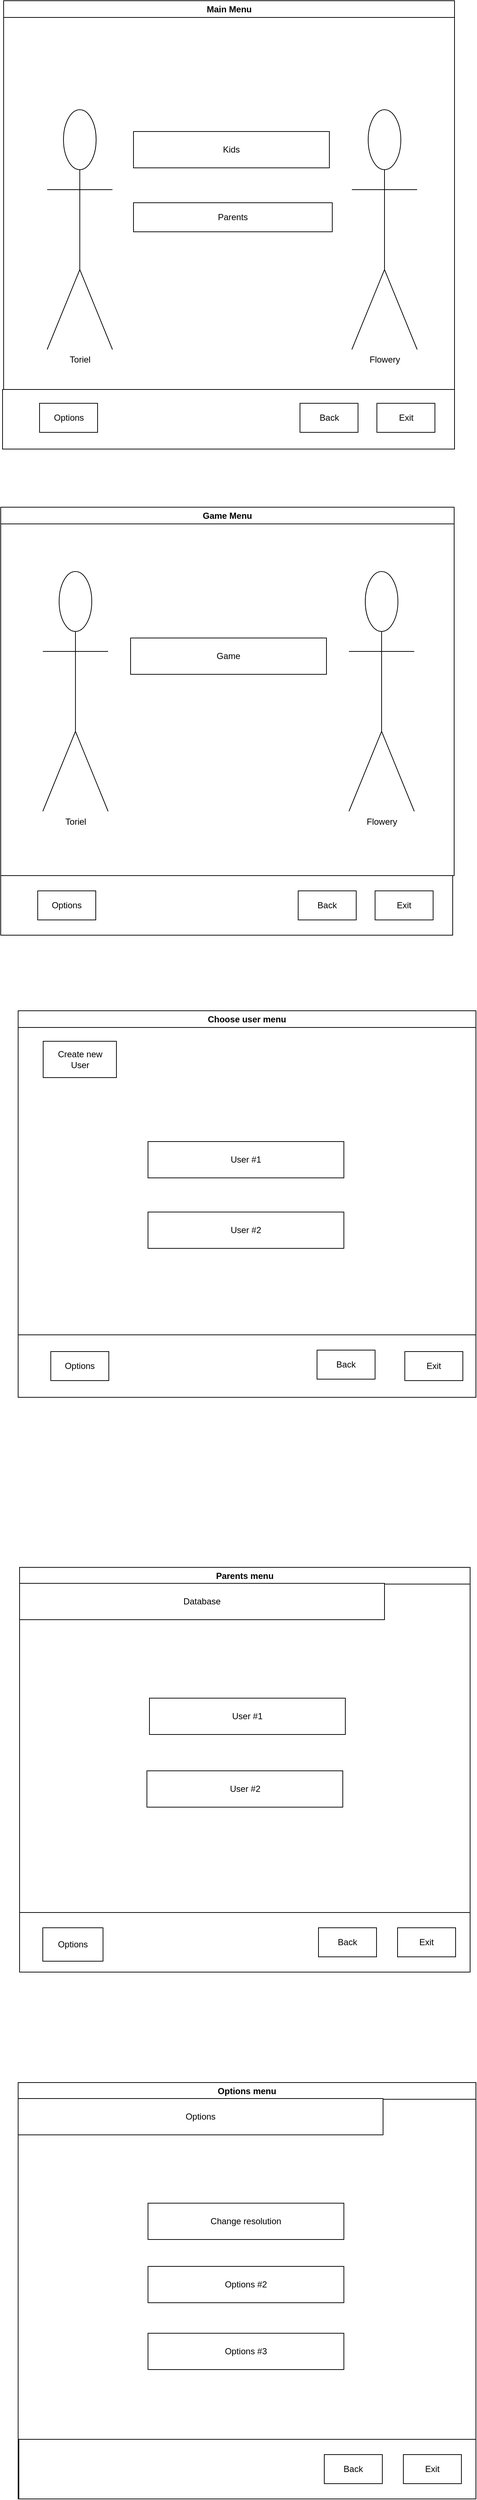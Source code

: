 <mxfile version="21.2.1" type="github">
  <diagram name="Page-1" id="5ImCMWsDfqsMPT0lLU2O">
    <mxGraphModel dx="1251" dy="623" grid="0" gridSize="10" guides="1" tooltips="1" connect="1" arrows="1" fold="1" page="0" pageScale="1" pageWidth="827" pageHeight="1169" math="0" shadow="0">
      <root>
        <mxCell id="0" />
        <mxCell id="1" parent="0" />
        <mxCell id="cS1CvEWXWD7R67V5tDuO-1" value="Parents menu" style="swimlane;whiteSpace=wrap;html=1;startSize=23;" parent="1" vertex="1">
          <mxGeometry x="142" y="2206" width="621" height="557" as="geometry" />
        </mxCell>
        <mxCell id="cS1CvEWXWD7R67V5tDuO-4" value="User #1" style="rounded=0;whiteSpace=wrap;html=1;" parent="cS1CvEWXWD7R67V5tDuO-1" vertex="1">
          <mxGeometry x="179" y="180" width="270" height="50" as="geometry" />
        </mxCell>
        <mxCell id="uaRZ75_YdFZ8eCV1_juL-22" value="" style="whiteSpace=wrap;html=1;" vertex="1" parent="cS1CvEWXWD7R67V5tDuO-1">
          <mxGeometry y="475" width="621" height="82" as="geometry" />
        </mxCell>
        <mxCell id="cS1CvEWXWD7R67V5tDuO-6" value="Options" style="rounded=0;whiteSpace=wrap;html=1;" parent="cS1CvEWXWD7R67V5tDuO-1" vertex="1">
          <mxGeometry x="32" y="496" width="83" height="46" as="geometry" />
        </mxCell>
        <mxCell id="uaRZ75_YdFZ8eCV1_juL-9" value="Database" style="rounded=0;whiteSpace=wrap;html=1;" vertex="1" parent="cS1CvEWXWD7R67V5tDuO-1">
          <mxGeometry y="22" width="503" height="50" as="geometry" />
        </mxCell>
        <mxCell id="uaRZ75_YdFZ8eCV1_juL-24" value="Back" style="rounded=0;whiteSpace=wrap;html=1;" vertex="1" parent="cS1CvEWXWD7R67V5tDuO-1">
          <mxGeometry x="412" y="496" width="80" height="40" as="geometry" />
        </mxCell>
        <mxCell id="uaRZ75_YdFZ8eCV1_juL-25" value="Exit" style="rounded=0;whiteSpace=wrap;html=1;" vertex="1" parent="cS1CvEWXWD7R67V5tDuO-1">
          <mxGeometry x="521" y="496" width="80" height="40" as="geometry" />
        </mxCell>
        <mxCell id="uaRZ75_YdFZ8eCV1_juL-26" value="User #2" style="rounded=0;whiteSpace=wrap;html=1;" vertex="1" parent="cS1CvEWXWD7R67V5tDuO-1">
          <mxGeometry x="175.5" y="280" width="270" height="50" as="geometry" />
        </mxCell>
        <mxCell id="WSjUhqkRepHEri01gwYH-1" value="Main Menu" style="swimlane;whiteSpace=wrap;html=1;" parent="1" vertex="1">
          <mxGeometry x="120" y="50" width="621.5" height="617" as="geometry" />
        </mxCell>
        <mxCell id="WSjUhqkRepHEri01gwYH-3" value="Toriel" style="shape=umlActor;verticalLabelPosition=bottom;verticalAlign=top;html=1;outlineConnect=0;" parent="WSjUhqkRepHEri01gwYH-1" vertex="1">
          <mxGeometry x="60" y="150" width="90" height="330" as="geometry" />
        </mxCell>
        <mxCell id="WSjUhqkRepHEri01gwYH-4" value="Flowery" style="shape=umlActor;verticalLabelPosition=bottom;verticalAlign=top;html=1;outlineConnect=0;" parent="WSjUhqkRepHEri01gwYH-1" vertex="1">
          <mxGeometry x="480" y="150" width="90" height="330" as="geometry" />
        </mxCell>
        <mxCell id="WSjUhqkRepHEri01gwYH-6" value="Kids" style="rounded=0;whiteSpace=wrap;html=1;" parent="WSjUhqkRepHEri01gwYH-1" vertex="1">
          <mxGeometry x="179" y="180" width="270" height="50" as="geometry" />
        </mxCell>
        <mxCell id="WSjUhqkRepHEri01gwYH-7" value="Parents" style="rounded=0;whiteSpace=wrap;html=1;" parent="WSjUhqkRepHEri01gwYH-1" vertex="1">
          <mxGeometry x="179" y="278" width="274" height="40" as="geometry" />
        </mxCell>
        <mxCell id="uaRZ75_YdFZ8eCV1_juL-10" value="" style="whiteSpace=wrap;html=1;" vertex="1" parent="WSjUhqkRepHEri01gwYH-1">
          <mxGeometry x="-1.5" y="535" width="623" height="82" as="geometry" />
        </mxCell>
        <mxCell id="uaRZ75_YdFZ8eCV1_juL-11" value="Options" style="rounded=0;whiteSpace=wrap;html=1;" vertex="1" parent="WSjUhqkRepHEri01gwYH-1">
          <mxGeometry x="49.5" y="554" width="80" height="40" as="geometry" />
        </mxCell>
        <mxCell id="uaRZ75_YdFZ8eCV1_juL-12" value="Back" style="rounded=0;whiteSpace=wrap;html=1;" vertex="1" parent="WSjUhqkRepHEri01gwYH-1">
          <mxGeometry x="408.5" y="554" width="80" height="40" as="geometry" />
        </mxCell>
        <mxCell id="uaRZ75_YdFZ8eCV1_juL-13" value="Exit" style="rounded=0;whiteSpace=wrap;html=1;" vertex="1" parent="WSjUhqkRepHEri01gwYH-1">
          <mxGeometry x="514.5" y="554" width="80" height="40" as="geometry" />
        </mxCell>
        <mxCell id="CVgGsUyU9AzUb1GFzr-s-1" value="Game Menu" style="swimlane;whiteSpace=wrap;html=1;startSize=23;" parent="1" vertex="1">
          <mxGeometry x="116" y="747" width="625" height="507" as="geometry" />
        </mxCell>
        <mxCell id="CVgGsUyU9AzUb1GFzr-s-2" value="Toriel" style="shape=umlActor;verticalLabelPosition=bottom;verticalAlign=top;html=1;outlineConnect=0;" parent="CVgGsUyU9AzUb1GFzr-s-1" vertex="1">
          <mxGeometry x="58" y="88.5" width="90" height="330" as="geometry" />
        </mxCell>
        <mxCell id="CVgGsUyU9AzUb1GFzr-s-3" value="Flowery" style="shape=umlActor;verticalLabelPosition=bottom;verticalAlign=top;html=1;outlineConnect=0;" parent="CVgGsUyU9AzUb1GFzr-s-1" vertex="1">
          <mxGeometry x="480" y="88.5" width="90" height="330" as="geometry" />
        </mxCell>
        <mxCell id="CVgGsUyU9AzUb1GFzr-s-4" value="Game" style="rounded=0;whiteSpace=wrap;html=1;" parent="CVgGsUyU9AzUb1GFzr-s-1" vertex="1">
          <mxGeometry x="179" y="180" width="270" height="50" as="geometry" />
        </mxCell>
        <mxCell id="CVgGsUyU9AzUb1GFzr-s-6" value="Choose user menu" style="swimlane;whiteSpace=wrap;html=1;startSize=23;" parent="1" vertex="1">
          <mxGeometry x="140" y="1440" width="631" height="532" as="geometry" />
        </mxCell>
        <mxCell id="CVgGsUyU9AzUb1GFzr-s-9" value="User #1" style="rounded=0;whiteSpace=wrap;html=1;" parent="CVgGsUyU9AzUb1GFzr-s-6" vertex="1">
          <mxGeometry x="179" y="180" width="270" height="50" as="geometry" />
        </mxCell>
        <mxCell id="CVgGsUyU9AzUb1GFzr-s-16" value="User #2" style="rounded=0;whiteSpace=wrap;html=1;" parent="CVgGsUyU9AzUb1GFzr-s-6" vertex="1">
          <mxGeometry x="179" y="277" width="270" height="50" as="geometry" />
        </mxCell>
        <mxCell id="uaRZ75_YdFZ8eCV1_juL-4" value="" style="whiteSpace=wrap;html=1;" vertex="1" parent="CVgGsUyU9AzUb1GFzr-s-6">
          <mxGeometry y="446" width="631" height="86" as="geometry" />
        </mxCell>
        <mxCell id="uaRZ75_YdFZ8eCV1_juL-5" value="Options" style="rounded=0;whiteSpace=wrap;html=1;" vertex="1" parent="CVgGsUyU9AzUb1GFzr-s-6">
          <mxGeometry x="45" y="469" width="80" height="40" as="geometry" />
        </mxCell>
        <mxCell id="uaRZ75_YdFZ8eCV1_juL-6" value="Back" style="rounded=0;whiteSpace=wrap;html=1;" vertex="1" parent="CVgGsUyU9AzUb1GFzr-s-6">
          <mxGeometry x="412" y="467" width="80" height="40" as="geometry" />
        </mxCell>
        <mxCell id="uaRZ75_YdFZ8eCV1_juL-7" value="Exit" style="rounded=0;whiteSpace=wrap;html=1;" vertex="1" parent="CVgGsUyU9AzUb1GFzr-s-6">
          <mxGeometry x="533" y="469" width="80" height="40" as="geometry" />
        </mxCell>
        <mxCell id="uaRZ75_YdFZ8eCV1_juL-8" value="&lt;div&gt;Create new&lt;/div&gt;&lt;div&gt;User&lt;br&gt;&lt;/div&gt;" style="rounded=0;whiteSpace=wrap;html=1;" vertex="1" parent="CVgGsUyU9AzUb1GFzr-s-6">
          <mxGeometry x="34.5" y="42" width="101" height="50" as="geometry" />
        </mxCell>
        <mxCell id="uaRZ75_YdFZ8eCV1_juL-14" value="Options menu" style="swimlane;whiteSpace=wrap;html=1;startSize=23;" vertex="1" parent="1">
          <mxGeometry x="140" y="2915" width="631" height="573" as="geometry" />
        </mxCell>
        <mxCell id="uaRZ75_YdFZ8eCV1_juL-17" value="Options" style="rounded=0;whiteSpace=wrap;html=1;" vertex="1" parent="uaRZ75_YdFZ8eCV1_juL-14">
          <mxGeometry y="22" width="503" height="50" as="geometry" />
        </mxCell>
        <mxCell id="uaRZ75_YdFZ8eCV1_juL-30" value="" style="whiteSpace=wrap;html=1;" vertex="1" parent="uaRZ75_YdFZ8eCV1_juL-14">
          <mxGeometry x="1" y="491" width="630" height="82" as="geometry" />
        </mxCell>
        <mxCell id="uaRZ75_YdFZ8eCV1_juL-33" value="" style="group" vertex="1" connectable="0" parent="uaRZ75_YdFZ8eCV1_juL-14">
          <mxGeometry x="179" y="166" width="432" height="386" as="geometry" />
        </mxCell>
        <mxCell id="uaRZ75_YdFZ8eCV1_juL-15" value="Change resolution" style="rounded=0;whiteSpace=wrap;html=1;" vertex="1" parent="uaRZ75_YdFZ8eCV1_juL-33">
          <mxGeometry width="270" height="50" as="geometry" />
        </mxCell>
        <mxCell id="uaRZ75_YdFZ8eCV1_juL-16" value="Options #2" style="rounded=0;whiteSpace=wrap;html=1;" vertex="1" parent="uaRZ75_YdFZ8eCV1_juL-33">
          <mxGeometry y="87" width="270" height="50" as="geometry" />
        </mxCell>
        <mxCell id="uaRZ75_YdFZ8eCV1_juL-27" value="Options #3" style="rounded=0;whiteSpace=wrap;html=1;" vertex="1" parent="uaRZ75_YdFZ8eCV1_juL-33">
          <mxGeometry y="179" width="270" height="50" as="geometry" />
        </mxCell>
        <mxCell id="uaRZ75_YdFZ8eCV1_juL-31" value="Back" style="rounded=0;whiteSpace=wrap;html=1;" vertex="1" parent="uaRZ75_YdFZ8eCV1_juL-33">
          <mxGeometry x="243" y="346" width="80" height="40" as="geometry" />
        </mxCell>
        <mxCell id="uaRZ75_YdFZ8eCV1_juL-32" value="Exit" style="rounded=0;whiteSpace=wrap;html=1;" vertex="1" parent="uaRZ75_YdFZ8eCV1_juL-33">
          <mxGeometry x="352" y="346" width="80" height="40" as="geometry" />
        </mxCell>
        <mxCell id="uaRZ75_YdFZ8eCV1_juL-1" value="" style="whiteSpace=wrap;html=1;" vertex="1" parent="1">
          <mxGeometry x="116" y="1254" width="623" height="82" as="geometry" />
        </mxCell>
        <mxCell id="CVgGsUyU9AzUb1GFzr-s-5" value="Options" style="rounded=0;whiteSpace=wrap;html=1;" parent="1" vertex="1">
          <mxGeometry x="167" y="1275" width="80" height="40" as="geometry" />
        </mxCell>
        <mxCell id="uaRZ75_YdFZ8eCV1_juL-3" value="Back" style="rounded=0;whiteSpace=wrap;html=1;" vertex="1" parent="1">
          <mxGeometry x="526" y="1275" width="80" height="40" as="geometry" />
        </mxCell>
        <mxCell id="uaRZ75_YdFZ8eCV1_juL-2" value="Exit" style="rounded=0;whiteSpace=wrap;html=1;" vertex="1" parent="1">
          <mxGeometry x="632" y="1275" width="80" height="40" as="geometry" />
        </mxCell>
      </root>
    </mxGraphModel>
  </diagram>
</mxfile>
